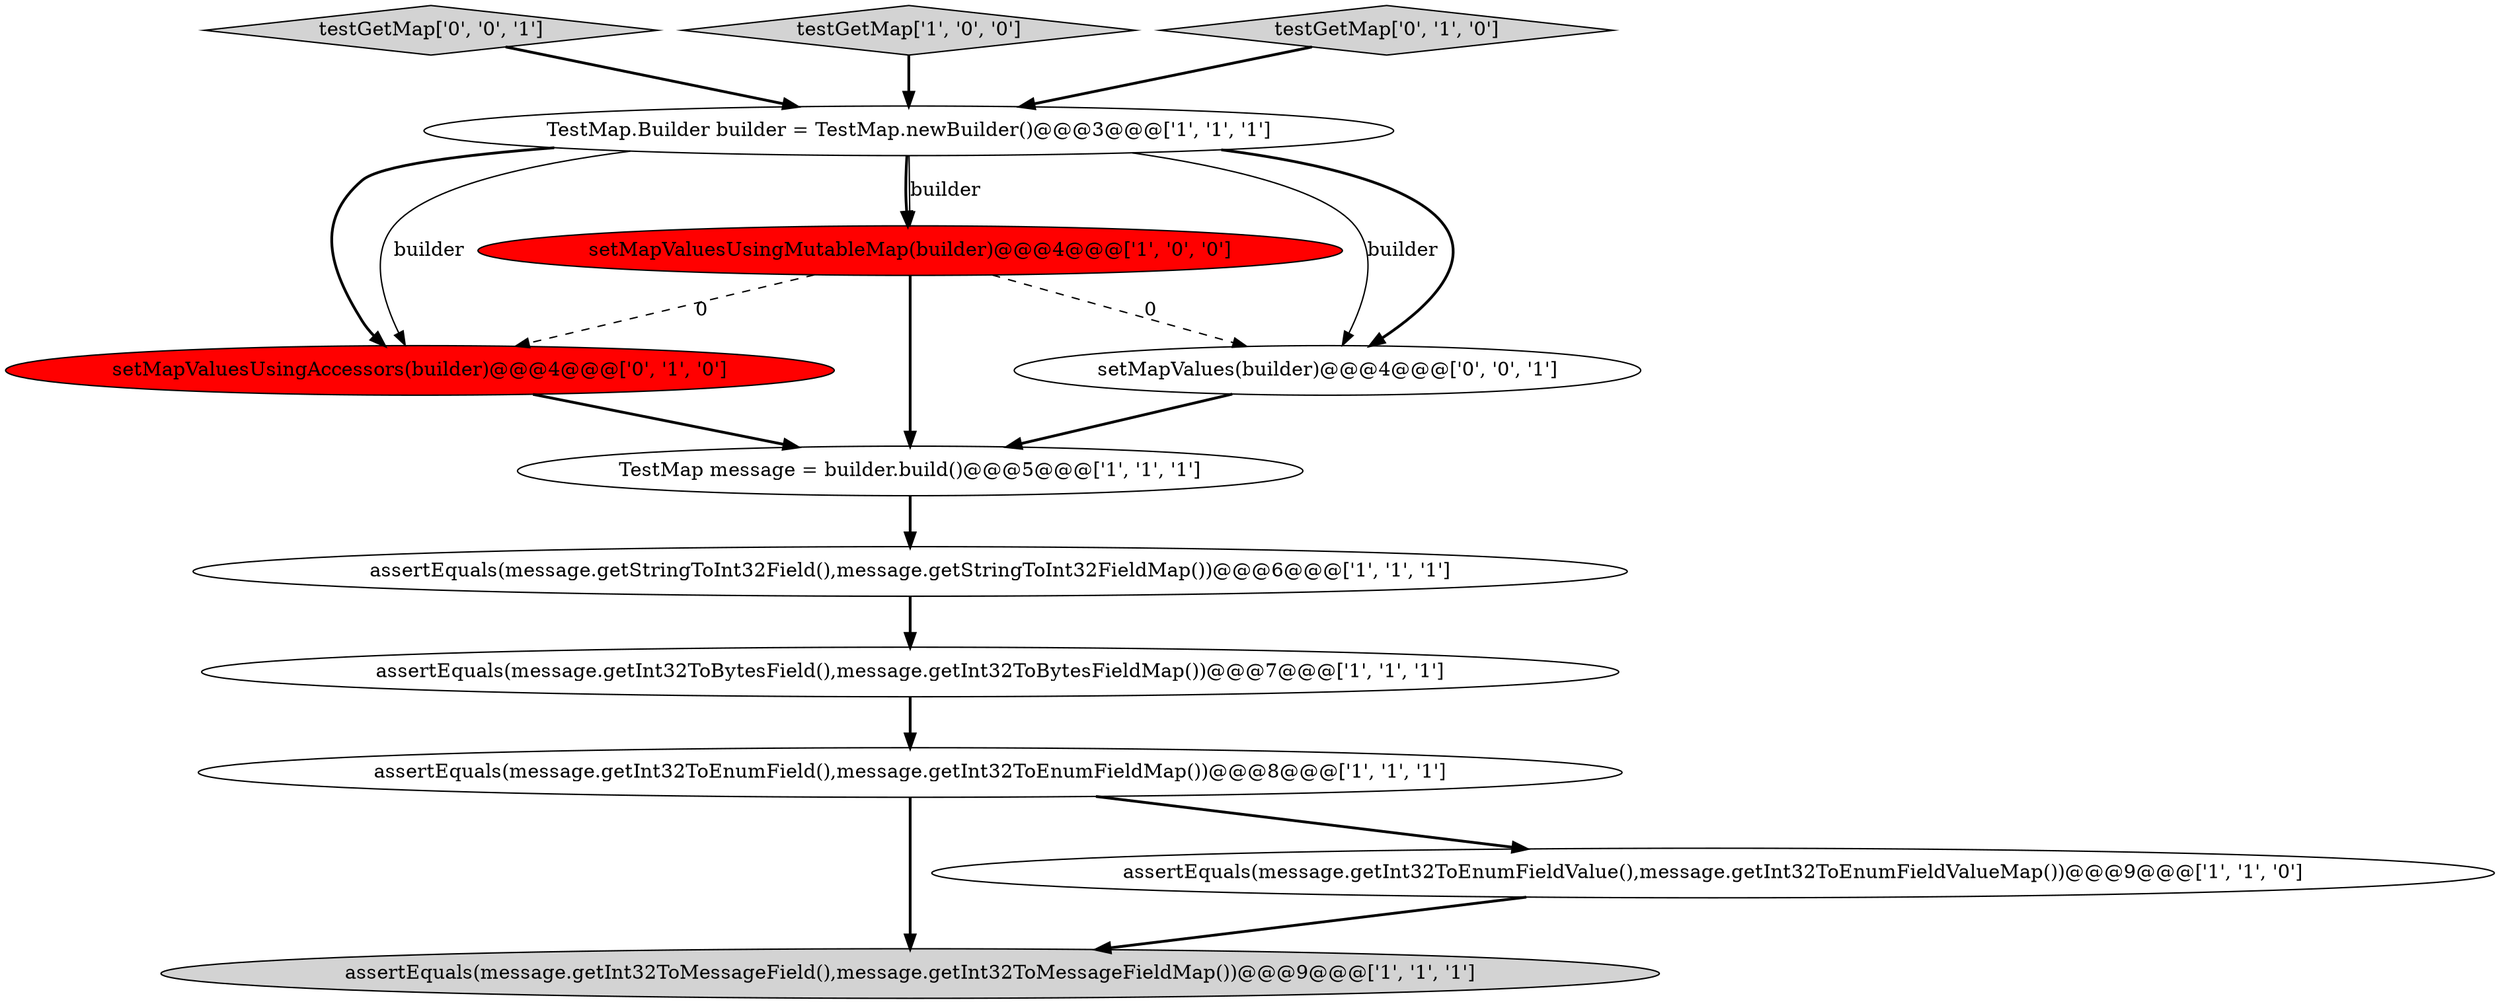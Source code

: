 digraph {
10 [style = filled, label = "setMapValuesUsingAccessors(builder)@@@4@@@['0', '1', '0']", fillcolor = red, shape = ellipse image = "AAA1AAABBB2BBB"];
6 [style = filled, label = "assertEquals(message.getInt32ToMessageField(),message.getInt32ToMessageFieldMap())@@@9@@@['1', '1', '1']", fillcolor = lightgray, shape = ellipse image = "AAA0AAABBB1BBB"];
4 [style = filled, label = "assertEquals(message.getInt32ToBytesField(),message.getInt32ToBytesFieldMap())@@@7@@@['1', '1', '1']", fillcolor = white, shape = ellipse image = "AAA0AAABBB1BBB"];
8 [style = filled, label = "assertEquals(message.getInt32ToEnumField(),message.getInt32ToEnumFieldMap())@@@8@@@['1', '1', '1']", fillcolor = white, shape = ellipse image = "AAA0AAABBB1BBB"];
3 [style = filled, label = "assertEquals(message.getStringToInt32Field(),message.getStringToInt32FieldMap())@@@6@@@['1', '1', '1']", fillcolor = white, shape = ellipse image = "AAA0AAABBB1BBB"];
11 [style = filled, label = "setMapValues(builder)@@@4@@@['0', '0', '1']", fillcolor = white, shape = ellipse image = "AAA0AAABBB3BBB"];
5 [style = filled, label = "TestMap message = builder.build()@@@5@@@['1', '1', '1']", fillcolor = white, shape = ellipse image = "AAA0AAABBB1BBB"];
12 [style = filled, label = "testGetMap['0', '0', '1']", fillcolor = lightgray, shape = diamond image = "AAA0AAABBB3BBB"];
1 [style = filled, label = "TestMap.Builder builder = TestMap.newBuilder()@@@3@@@['1', '1', '1']", fillcolor = white, shape = ellipse image = "AAA0AAABBB1BBB"];
7 [style = filled, label = "testGetMap['1', '0', '0']", fillcolor = lightgray, shape = diamond image = "AAA0AAABBB1BBB"];
9 [style = filled, label = "testGetMap['0', '1', '0']", fillcolor = lightgray, shape = diamond image = "AAA0AAABBB2BBB"];
2 [style = filled, label = "setMapValuesUsingMutableMap(builder)@@@4@@@['1', '0', '0']", fillcolor = red, shape = ellipse image = "AAA1AAABBB1BBB"];
0 [style = filled, label = "assertEquals(message.getInt32ToEnumFieldValue(),message.getInt32ToEnumFieldValueMap())@@@9@@@['1', '1', '0']", fillcolor = white, shape = ellipse image = "AAA0AAABBB1BBB"];
8->0 [style = bold, label=""];
5->3 [style = bold, label=""];
4->8 [style = bold, label=""];
2->11 [style = dashed, label="0"];
11->5 [style = bold, label=""];
1->2 [style = bold, label=""];
1->11 [style = solid, label="builder"];
8->6 [style = bold, label=""];
1->2 [style = solid, label="builder"];
7->1 [style = bold, label=""];
10->5 [style = bold, label=""];
1->11 [style = bold, label=""];
9->1 [style = bold, label=""];
1->10 [style = bold, label=""];
12->1 [style = bold, label=""];
0->6 [style = bold, label=""];
3->4 [style = bold, label=""];
2->10 [style = dashed, label="0"];
1->10 [style = solid, label="builder"];
2->5 [style = bold, label=""];
}
